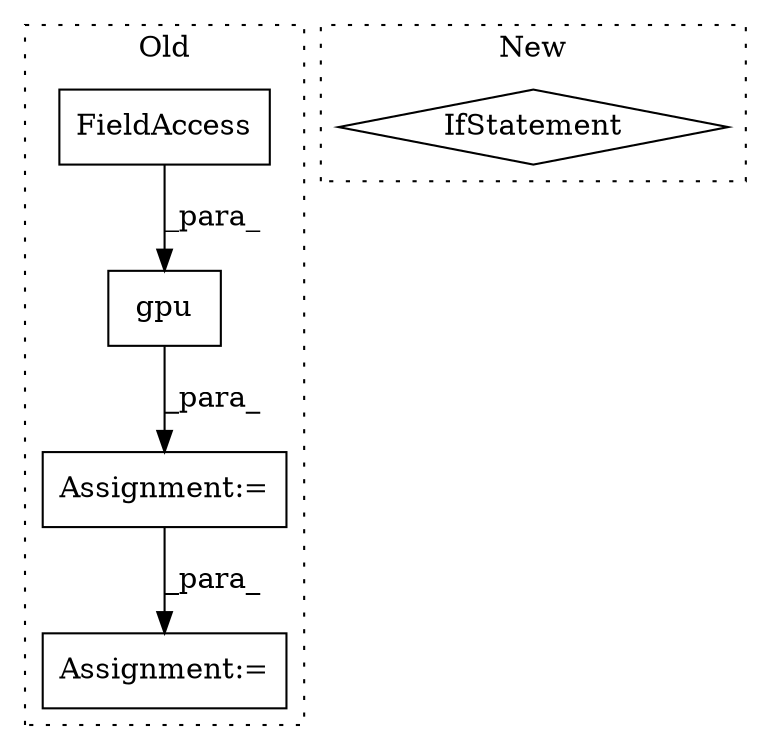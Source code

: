digraph G {
subgraph cluster0 {
1 [label="gpu" a="32" s="2079,2175" l="4,1" shape="box"];
3 [label="Assignment:=" a="7" s="2346" l="1" shape="box"];
4 [label="FieldAccess" a="22" s="2161" l="14" shape="box"];
5 [label="Assignment:=" a="7" s="2078" l="1" shape="box"];
label = "Old";
style="dotted";
}
subgraph cluster1 {
2 [label="IfStatement" a="25" s="3502,3524" l="4,2" shape="diamond"];
label = "New";
style="dotted";
}
1 -> 5 [label="_para_"];
4 -> 1 [label="_para_"];
5 -> 3 [label="_para_"];
}